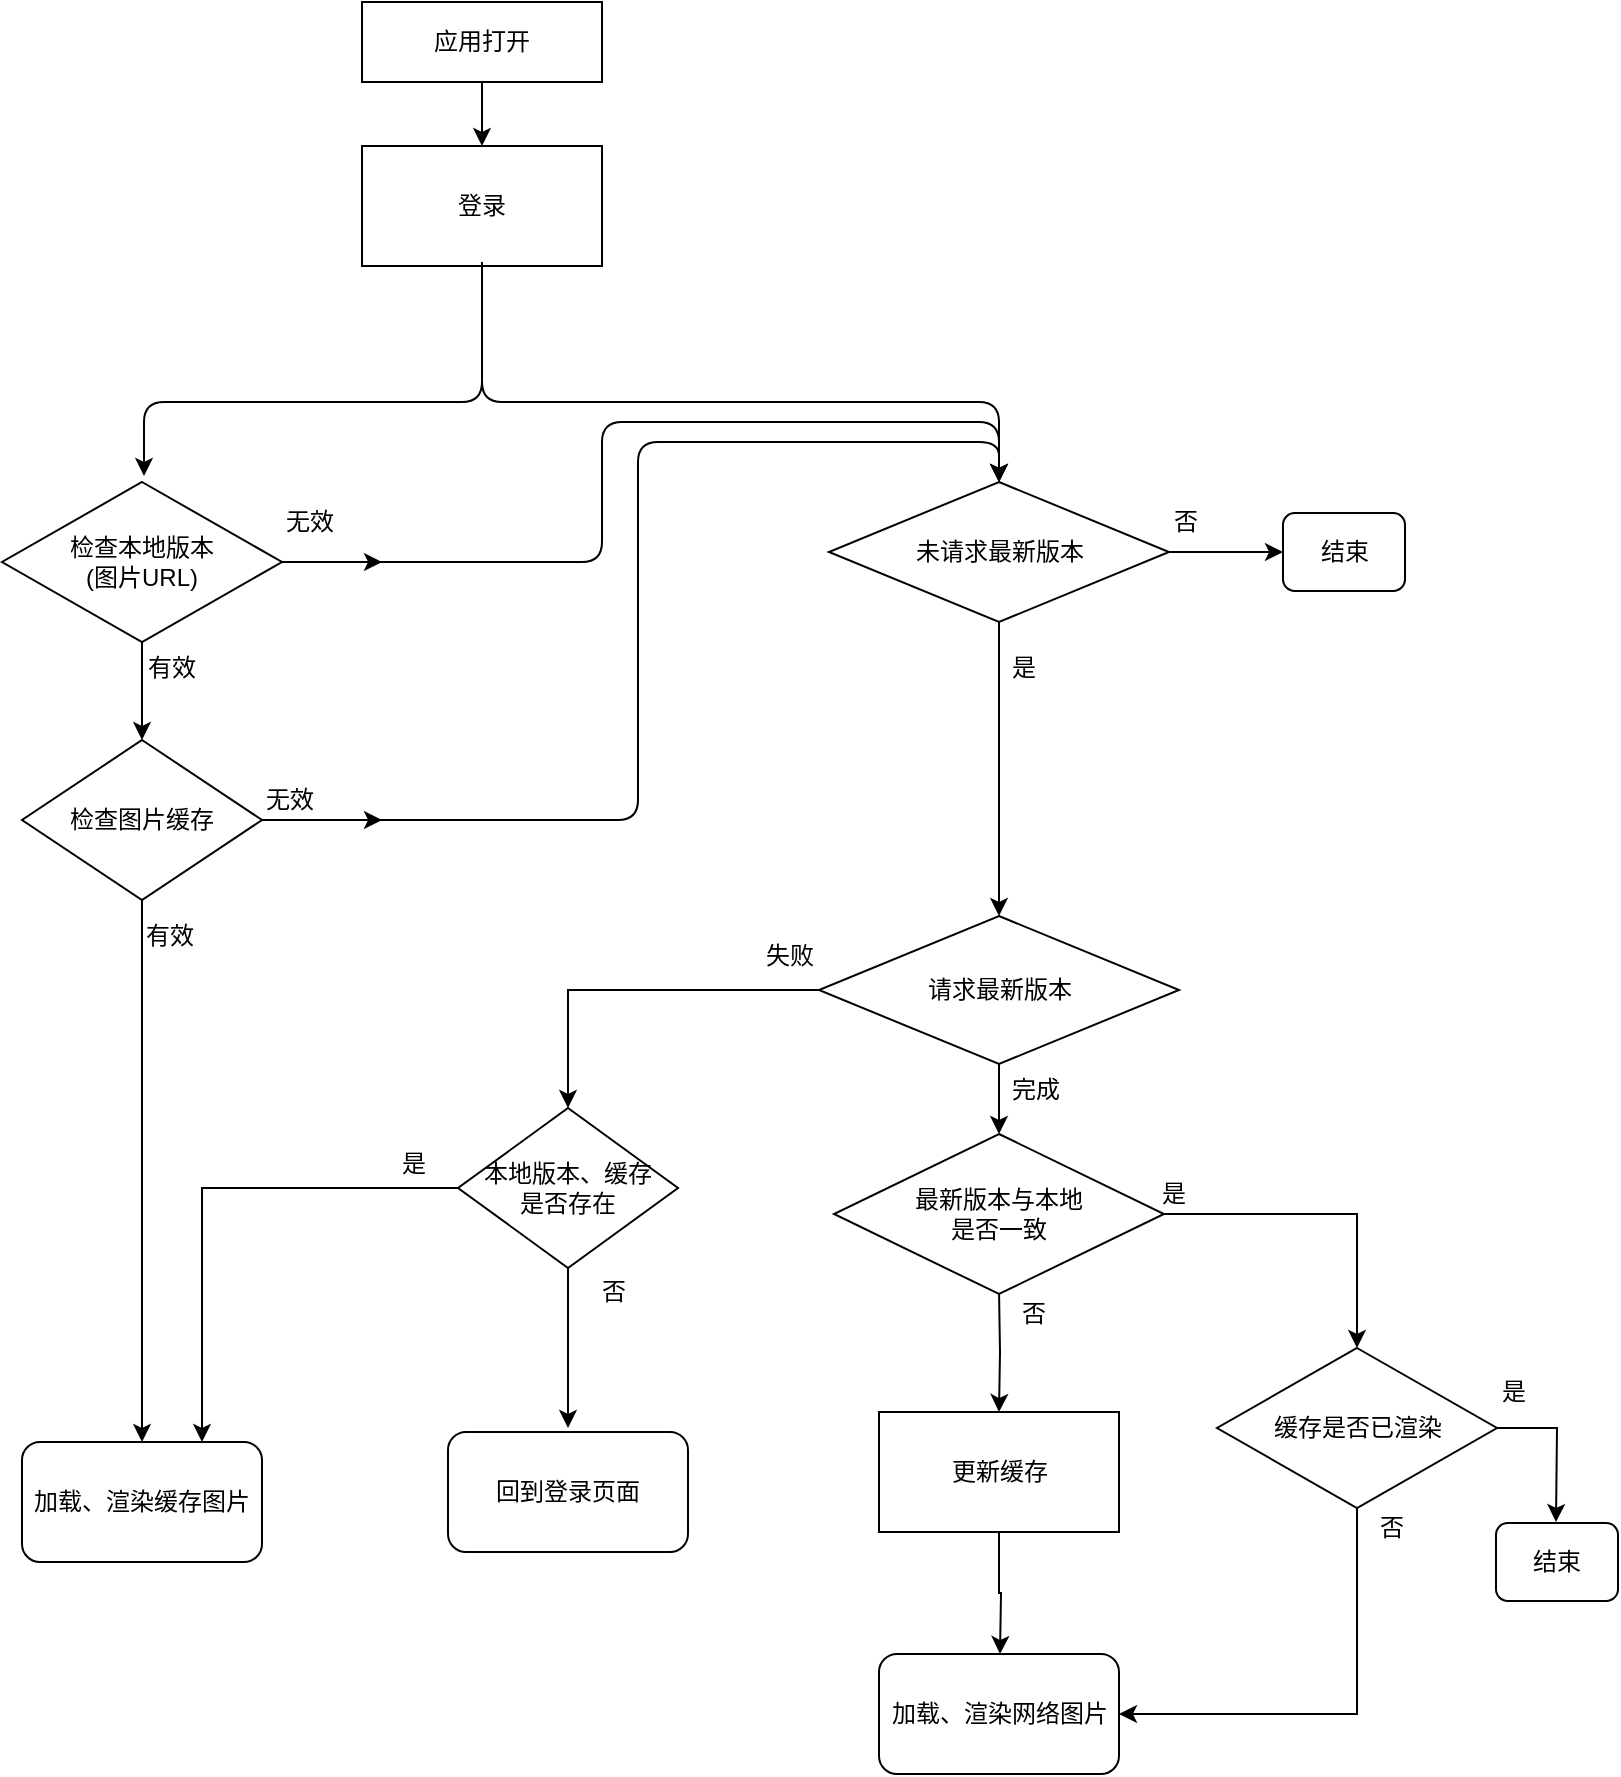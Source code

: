 <mxfile version="11.1.5" type="github" pages="1"><diagram id="Av-IHMT5Xzm4aiiN9Ryq" name="Page-1"><mxGraphModel dx="1044" dy="697" grid="1" gridSize="10" guides="1" tooltips="1" connect="1" arrows="1" fold="1" page="1" pageScale="1" pageWidth="827" pageHeight="1169" math="0" shadow="0"><root><mxCell id="0"/><mxCell id="1" parent="0"/><mxCell id="g5jnLTH6uO6oZ4TodLK1-14" value="" style="edgeStyle=orthogonalEdgeStyle;rounded=0;orthogonalLoop=1;jettySize=auto;html=1;" parent="1" source="tXEbZ64m0D1ujOn4RVzD-1" target="S2RPf6URKoLTKJ8hEPo3-7" edge="1"><mxGeometry relative="1" as="geometry"/></mxCell><mxCell id="tXEbZ64m0D1ujOn4RVzD-1" value="应用打开" style="rounded=0;whiteSpace=wrap;html=1;" parent="1" vertex="1"><mxGeometry x="193" y="50" width="120" height="40" as="geometry"/></mxCell><mxCell id="S2RPf6URKoLTKJ8hEPo3-6" value="Text" style="text;html=1;resizable=0;points=[];autosize=1;align=left;verticalAlign=top;spacingTop=-4;" parent="1" vertex="1"><mxGeometry x="201" y="162" width="40" height="20" as="geometry"/></mxCell><mxCell id="S2RPf6URKoLTKJ8hEPo3-7" value="登录" style="rounded=0;whiteSpace=wrap;html=1;" parent="1" vertex="1"><mxGeometry x="193" y="122" width="120" height="60" as="geometry"/></mxCell><mxCell id="S2RPf6URKoLTKJ8hEPo3-10" value="" style="edgeStyle=segmentEdgeStyle;endArrow=classic;html=1;entryX=0.5;entryY=0;entryDx=0;entryDy=0;" parent="1" edge="1"><mxGeometry width="50" height="50" relative="1" as="geometry"><mxPoint x="253" y="182" as="sourcePoint"/><mxPoint x="84" y="287" as="targetPoint"/><Array as="points"><mxPoint x="253" y="182"/><mxPoint x="253" y="250"/><mxPoint x="84" y="250"/></Array></mxGeometry></mxCell><mxCell id="S2RPf6URKoLTKJ8hEPo3-12" value="" style="edgeStyle=segmentEdgeStyle;endArrow=classic;html=1;entryX=0.5;entryY=0;entryDx=0;entryDy=0;" parent="1" target="sRAX8nw85Gg30b3LioYz-1" edge="1"><mxGeometry width="50" height="50" relative="1" as="geometry"><mxPoint x="253" y="180" as="sourcePoint"/><mxPoint x="424" y="290" as="targetPoint"/><Array as="points"><mxPoint x="253" y="250"/><mxPoint x="512" y="250"/></Array></mxGeometry></mxCell><mxCell id="g5jnLTH6uO6oZ4TodLK1-52" style="edgeStyle=orthogonalEdgeStyle;rounded=0;orthogonalLoop=1;jettySize=auto;html=1;entryX=0.5;entryY=0;entryDx=0;entryDy=0;" parent="1" target="g5jnLTH6uO6oZ4TodLK1-49" edge="1"><mxGeometry relative="1" as="geometry"><mxPoint x="511.5" y="694" as="sourcePoint"/></mxGeometry></mxCell><mxCell id="sRAX8nw85Gg30b3LioYz-22" style="edgeStyle=orthogonalEdgeStyle;rounded=0;orthogonalLoop=1;jettySize=auto;html=1;entryX=0.5;entryY=0;entryDx=0;entryDy=0;" parent="1" source="g5jnLTH6uO6oZ4TodLK1-17" target="g5jnLTH6uO6oZ4TodLK1-44" edge="1"><mxGeometry relative="1" as="geometry"/></mxCell><mxCell id="g5jnLTH6uO6oZ4TodLK1-17" value="最新版本与本地&lt;br&gt;是否一致" style="rhombus;whiteSpace=wrap;html=1;" parent="1" vertex="1"><mxGeometry x="429" y="616" width="165" height="80" as="geometry"/></mxCell><mxCell id="g5jnLTH6uO6oZ4TodLK1-22" value="否" style="text;html=1;resizable=0;points=[];autosize=1;align=left;verticalAlign=top;spacingTop=-4;" parent="1" vertex="1"><mxGeometry x="521" y="696" width="30" height="20" as="geometry"/></mxCell><mxCell id="g5jnLTH6uO6oZ4TodLK1-28" value="" style="edgeStyle=orthogonalEdgeStyle;rounded=0;orthogonalLoop=1;jettySize=auto;html=1;" parent="1" source="g5jnLTH6uO6oZ4TodLK1-25" target="g5jnLTH6uO6oZ4TodLK1-26" edge="1"><mxGeometry relative="1" as="geometry"/></mxCell><mxCell id="sRAX8nw85Gg30b3LioYz-14" style="edgeStyle=orthogonalEdgeStyle;rounded=0;orthogonalLoop=1;jettySize=auto;html=1;" parent="1" source="g5jnLTH6uO6oZ4TodLK1-25" edge="1"><mxGeometry relative="1" as="geometry"><mxPoint x="203" y="330" as="targetPoint"/></mxGeometry></mxCell><mxCell id="g5jnLTH6uO6oZ4TodLK1-25" value="&lt;span style=&quot;white-space: normal&quot;&gt;检查本地版本&lt;br&gt;(图片URL)&lt;/span&gt;" style="rhombus;whiteSpace=wrap;html=1;" parent="1" vertex="1"><mxGeometry x="13" y="290" width="140" height="80" as="geometry"/></mxCell><mxCell id="g5jnLTH6uO6oZ4TodLK1-31" value="" style="edgeStyle=orthogonalEdgeStyle;rounded=0;orthogonalLoop=1;jettySize=auto;html=1;entryX=0.5;entryY=0;entryDx=0;entryDy=0;" parent="1" source="g5jnLTH6uO6oZ4TodLK1-26" target="sRAX8nw85Gg30b3LioYz-25" edge="1"><mxGeometry relative="1" as="geometry"><mxPoint x="83" y="579" as="targetPoint"/></mxGeometry></mxCell><mxCell id="sRAX8nw85Gg30b3LioYz-15" style="edgeStyle=orthogonalEdgeStyle;rounded=0;orthogonalLoop=1;jettySize=auto;html=1;" parent="1" source="g5jnLTH6uO6oZ4TodLK1-26" edge="1"><mxGeometry relative="1" as="geometry"><mxPoint x="203" y="459" as="targetPoint"/></mxGeometry></mxCell><mxCell id="g5jnLTH6uO6oZ4TodLK1-26" value="检查图片缓存" style="rhombus;whiteSpace=wrap;html=1;" parent="1" vertex="1"><mxGeometry x="23" y="419" width="120" height="80" as="geometry"/></mxCell><mxCell id="g5jnLTH6uO6oZ4TodLK1-29" value="有效" style="text;html=1;resizable=0;points=[];autosize=1;align=left;verticalAlign=top;spacingTop=-4;" parent="1" vertex="1"><mxGeometry x="83.5" y="373" width="40" height="20" as="geometry"/></mxCell><mxCell id="g5jnLTH6uO6oZ4TodLK1-32" value="有效" style="text;html=1;resizable=0;points=[];autosize=1;align=left;verticalAlign=top;spacingTop=-4;" parent="1" vertex="1"><mxGeometry x="83" y="507" width="40" height="20" as="geometry"/></mxCell><mxCell id="g5jnLTH6uO6oZ4TodLK1-39" value="是" style="text;html=1;resizable=0;points=[];autosize=1;align=left;verticalAlign=top;spacingTop=-4;" parent="1" vertex="1"><mxGeometry x="590.5" y="636" width="30" height="20" as="geometry"/></mxCell><mxCell id="g5jnLTH6uO6oZ4TodLK1-45" style="edgeStyle=orthogonalEdgeStyle;rounded=0;orthogonalLoop=1;jettySize=auto;html=1;exitX=0.5;exitY=1;exitDx=0;exitDy=0;entryX=1;entryY=0.5;entryDx=0;entryDy=0;" parent="1" source="g5jnLTH6uO6oZ4TodLK1-44" target="sRAX8nw85Gg30b3LioYz-26" edge="1"><mxGeometry relative="1" as="geometry"><mxPoint x="691" y="876" as="targetPoint"/></mxGeometry></mxCell><mxCell id="xfRfMac1-lNBr4ho0d4Z-7" style="edgeStyle=orthogonalEdgeStyle;rounded=0;orthogonalLoop=1;jettySize=auto;html=1;" parent="1" source="g5jnLTH6uO6oZ4TodLK1-44" edge="1"><mxGeometry relative="1" as="geometry"><mxPoint x="790" y="810" as="targetPoint"/></mxGeometry></mxCell><mxCell id="g5jnLTH6uO6oZ4TodLK1-44" value="缓存是否已渲染" style="rhombus;whiteSpace=wrap;html=1;" parent="1" vertex="1"><mxGeometry x="620.5" y="723" width="140" height="80" as="geometry"/></mxCell><mxCell id="g5jnLTH6uO6oZ4TodLK1-46" value="否" style="text;html=1;resizable=0;points=[];autosize=1;align=left;verticalAlign=top;spacingTop=-4;" parent="1" vertex="1"><mxGeometry x="699.5" y="803" width="30" height="20" as="geometry"/></mxCell><mxCell id="g5jnLTH6uO6oZ4TodLK1-53" style="edgeStyle=orthogonalEdgeStyle;rounded=0;orthogonalLoop=1;jettySize=auto;html=1;entryX=0.5;entryY=0;entryDx=0;entryDy=0;" parent="1" source="g5jnLTH6uO6oZ4TodLK1-49" edge="1"><mxGeometry relative="1" as="geometry"><mxPoint x="512" y="876" as="targetPoint"/></mxGeometry></mxCell><mxCell id="g5jnLTH6uO6oZ4TodLK1-49" value="更新缓存" style="rounded=0;whiteSpace=wrap;html=1;" parent="1" vertex="1"><mxGeometry x="451.5" y="755" width="120" height="60" as="geometry"/></mxCell><mxCell id="ldTik9sNe7aYE0XLO2Mk-4" value="无效" style="text;html=1;resizable=0;points=[];autosize=1;align=left;verticalAlign=top;spacingTop=-4;" parent="1" vertex="1"><mxGeometry x="153" y="300" width="40" height="20" as="geometry"/></mxCell><mxCell id="ldTik9sNe7aYE0XLO2Mk-5" value="无效" style="text;html=1;resizable=0;points=[];autosize=1;align=left;verticalAlign=top;spacingTop=-4;" parent="1" vertex="1"><mxGeometry x="143" y="438.5" width="40" height="20" as="geometry"/></mxCell><mxCell id="ldTik9sNe7aYE0XLO2Mk-6" value="" style="edgeStyle=segmentEdgeStyle;endArrow=classic;html=1;exitX=1;exitY=0.5;exitDx=0;exitDy=0;entryX=0.5;entryY=0;entryDx=0;entryDy=0;" parent="1" source="g5jnLTH6uO6oZ4TodLK1-25" edge="1" target="sRAX8nw85Gg30b3LioYz-1"><mxGeometry width="50" height="50" relative="1" as="geometry"><mxPoint x="203" y="330" as="sourcePoint"/><mxPoint x="520" y="260" as="targetPoint"/><Array as="points"><mxPoint x="313" y="330"/><mxPoint x="313" y="260"/><mxPoint x="512" y="260"/></Array></mxGeometry></mxCell><mxCell id="ldTik9sNe7aYE0XLO2Mk-7" value="" style="edgeStyle=segmentEdgeStyle;endArrow=classic;html=1;exitX=1;exitY=0.5;exitDx=0;exitDy=0;entryX=0.5;entryY=0;entryDx=0;entryDy=0;" parent="1" source="g5jnLTH6uO6oZ4TodLK1-26" edge="1" target="sRAX8nw85Gg30b3LioYz-1"><mxGeometry width="50" height="50" relative="1" as="geometry"><mxPoint x="161" y="459" as="sourcePoint"/><mxPoint x="511" y="270" as="targetPoint"/><Array as="points"><mxPoint x="331" y="459"/><mxPoint x="331" y="270"/><mxPoint x="512" y="270"/></Array></mxGeometry></mxCell><mxCell id="sRAX8nw85Gg30b3LioYz-10" style="edgeStyle=orthogonalEdgeStyle;rounded=0;orthogonalLoop=1;jettySize=auto;html=1;entryX=0.5;entryY=0;entryDx=0;entryDy=0;" parent="1" source="sRAX8nw85Gg30b3LioYz-1" target="sRAX8nw85Gg30b3LioYz-18" edge="1"><mxGeometry relative="1" as="geometry"><mxPoint x="512" y="399" as="targetPoint"/></mxGeometry></mxCell><mxCell id="xfRfMac1-lNBr4ho0d4Z-2" style="edgeStyle=orthogonalEdgeStyle;rounded=0;orthogonalLoop=1;jettySize=auto;html=1;" parent="1" source="sRAX8nw85Gg30b3LioYz-1" target="xfRfMac1-lNBr4ho0d4Z-1" edge="1"><mxGeometry relative="1" as="geometry"/></mxCell><mxCell id="sRAX8nw85Gg30b3LioYz-1" value="未请求最新版本" style="rhombus;whiteSpace=wrap;html=1;" parent="1" vertex="1"><mxGeometry x="426.5" y="290" width="170" height="70" as="geometry"/></mxCell><mxCell id="sRAX8nw85Gg30b3LioYz-5" value="是" style="text;html=1;resizable=0;points=[];autosize=1;align=left;verticalAlign=top;spacingTop=-4;" parent="1" vertex="1"><mxGeometry x="516" y="373" width="30" height="20" as="geometry"/></mxCell><mxCell id="sRAX8nw85Gg30b3LioYz-6" value="否" style="text;html=1;resizable=0;points=[];autosize=1;align=left;verticalAlign=top;spacingTop=-4;" parent="1" vertex="1"><mxGeometry x="597" y="300" width="30" height="20" as="geometry"/></mxCell><mxCell id="sRAX8nw85Gg30b3LioYz-7" value="结束" style="rounded=1;whiteSpace=wrap;html=1;" parent="1" vertex="1"><mxGeometry x="760" y="810.5" width="61" height="39" as="geometry"/></mxCell><mxCell id="sRAX8nw85Gg30b3LioYz-17" value="是" style="text;html=1;resizable=0;points=[];autosize=1;align=left;verticalAlign=top;spacingTop=-4;" parent="1" vertex="1"><mxGeometry x="760.5" y="735" width="30" height="20" as="geometry"/></mxCell><mxCell id="sRAX8nw85Gg30b3LioYz-20" style="edgeStyle=orthogonalEdgeStyle;rounded=0;orthogonalLoop=1;jettySize=auto;html=1;entryX=0.5;entryY=0;entryDx=0;entryDy=0;" parent="1" source="sRAX8nw85Gg30b3LioYz-18" target="g5jnLTH6uO6oZ4TodLK1-17" edge="1"><mxGeometry relative="1" as="geometry"/></mxCell><mxCell id="xfRfMac1-lNBr4ho0d4Z-3" style="edgeStyle=orthogonalEdgeStyle;rounded=0;orthogonalLoop=1;jettySize=auto;html=1;exitX=0;exitY=0.5;exitDx=0;exitDy=0;entryX=0.5;entryY=0;entryDx=0;entryDy=0;" parent="1" source="sRAX8nw85Gg30b3LioYz-18" target="sRAX8nw85Gg30b3LioYz-27" edge="1"><mxGeometry relative="1" as="geometry"/></mxCell><mxCell id="sRAX8nw85Gg30b3LioYz-18" value="请求最新版本" style="rhombus;whiteSpace=wrap;html=1;" parent="1" vertex="1"><mxGeometry x="421.5" y="507" width="180" height="74" as="geometry"/></mxCell><mxCell id="sRAX8nw85Gg30b3LioYz-21" value="完成" style="text;html=1;resizable=0;points=[];autosize=1;align=left;verticalAlign=top;spacingTop=-4;" parent="1" vertex="1"><mxGeometry x="516" y="584" width="40" height="20" as="geometry"/></mxCell><mxCell id="sRAX8nw85Gg30b3LioYz-23" value="失败" style="text;html=1;resizable=0;points=[];autosize=1;align=left;verticalAlign=top;spacingTop=-4;" parent="1" vertex="1"><mxGeometry x="393" y="517" width="40" height="20" as="geometry"/></mxCell><mxCell id="sRAX8nw85Gg30b3LioYz-25" value="&lt;span style=&quot;white-space: normal&quot;&gt;加载、渲染缓存图片&lt;/span&gt;" style="rounded=1;whiteSpace=wrap;html=1;" parent="1" vertex="1"><mxGeometry x="23" y="770" width="120" height="60" as="geometry"/></mxCell><mxCell id="sRAX8nw85Gg30b3LioYz-26" value="&lt;span style=&quot;white-space: normal&quot;&gt;加载、渲染网络图片&lt;/span&gt;" style="rounded=1;whiteSpace=wrap;html=1;" parent="1" vertex="1"><mxGeometry x="451.5" y="876" width="120" height="60" as="geometry"/></mxCell><mxCell id="sRAX8nw85Gg30b3LioYz-33" value="" style="edgeStyle=orthogonalEdgeStyle;rounded=0;orthogonalLoop=1;jettySize=auto;html=1;" parent="1" source="sRAX8nw85Gg30b3LioYz-27" edge="1"><mxGeometry relative="1" as="geometry"><mxPoint x="296" y="763" as="targetPoint"/></mxGeometry></mxCell><mxCell id="xfRfMac1-lNBr4ho0d4Z-4" style="edgeStyle=orthogonalEdgeStyle;rounded=0;orthogonalLoop=1;jettySize=auto;html=1;entryX=0.75;entryY=0;entryDx=0;entryDy=0;" parent="1" source="sRAX8nw85Gg30b3LioYz-27" target="sRAX8nw85Gg30b3LioYz-25" edge="1"><mxGeometry relative="1" as="geometry"/></mxCell><mxCell id="sRAX8nw85Gg30b3LioYz-27" value="本地版本、缓存&lt;br&gt;是否存在" style="rhombus;whiteSpace=wrap;html=1;" parent="1" vertex="1"><mxGeometry x="241" y="603" width="110" height="80" as="geometry"/></mxCell><mxCell id="sRAX8nw85Gg30b3LioYz-30" value="是" style="text;html=1;resizable=0;points=[];autosize=1;align=left;verticalAlign=top;spacingTop=-4;" parent="1" vertex="1"><mxGeometry x="211" y="621" width="30" height="20" as="geometry"/></mxCell><mxCell id="sRAX8nw85Gg30b3LioYz-34" value="回到登录页面" style="rounded=1;whiteSpace=wrap;html=1;" parent="1" vertex="1"><mxGeometry x="236" y="765" width="120" height="60" as="geometry"/></mxCell><mxCell id="sRAX8nw85Gg30b3LioYz-35" value="否" style="text;html=1;resizable=0;points=[];autosize=1;align=left;verticalAlign=top;spacingTop=-4;" parent="1" vertex="1"><mxGeometry x="311" y="685" width="30" height="20" as="geometry"/></mxCell><mxCell id="xfRfMac1-lNBr4ho0d4Z-1" value="结束" style="rounded=1;whiteSpace=wrap;html=1;" parent="1" vertex="1"><mxGeometry x="653.5" y="305.5" width="61" height="39" as="geometry"/></mxCell></root></mxGraphModel></diagram></mxfile>